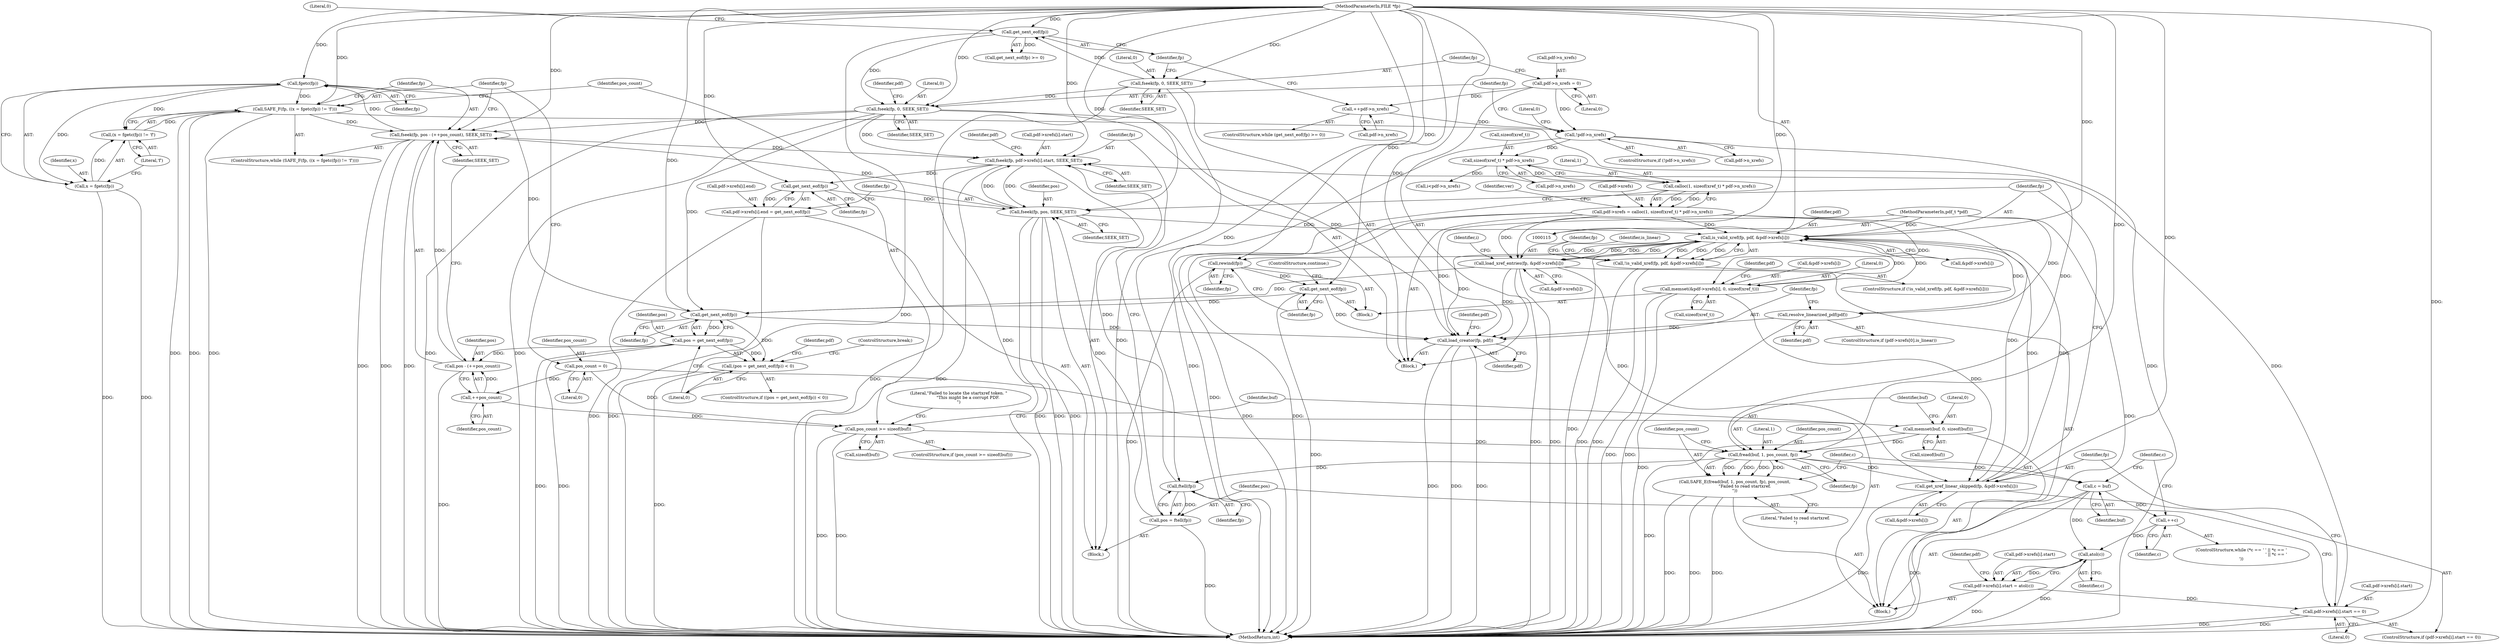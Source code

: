 digraph "0_pdfresurrect_0c4120fffa3dffe97b95c486a120eded82afe8a6_7@API" {
"1000213" [label="(Call,fgetc(fp))"];
"1000216" [label="(Call,fseek(fp, pos - (++pos_count), SEEK_SET))"];
"1000208" [label="(Call,SAFE_F(fp, ((x = fgetc(fp)) != 'f')))"];
"1000213" [label="(Call,fgetc(fp))"];
"1000190" [label="(Call,get_next_eof(fp))"];
"1000367" [label="(Call,get_next_eof(fp))"];
"1000365" [label="(Call,rewind(fp))"];
"1000327" [label="(Call,is_valid_xref(fp, pdf, &pdf->xrefs[i]))"];
"1000321" [label="(Call,fseek(fp, pos, SEEK_SET))"];
"1000319" [label="(Call,get_next_eof(fp))"];
"1000301" [label="(Call,fseek(fp, pdf->xrefs[i].start, SEEK_SET))"];
"1000299" [label="(Call,ftell(fp))"];
"1000240" [label="(Call,fread(buf, 1, pos_count, fp))"];
"1000234" [label="(Call,memset(buf, 0, sizeof(buf)))"];
"1000224" [label="(Call,pos_count >= sizeof(buf))"];
"1000220" [label="(Call,++pos_count)"];
"1000204" [label="(Call,pos_count = 0)"];
"1000116" [label="(MethodParameterIn,FILE *fp)"];
"1000278" [label="(Call,pdf->xrefs[i].start == 0)"];
"1000267" [label="(Call,pdf->xrefs[i].start = atol(c))"];
"1000275" [label="(Call,atol(c))"];
"1000247" [label="(Call,c = buf)"];
"1000265" [label="(Call,++c)"];
"1000155" [label="(Call,fseek(fp, 0, SEEK_SET))"];
"1000141" [label="(Call,get_next_eof(fp))"];
"1000135" [label="(Call,fseek(fp, 0, SEEK_SET))"];
"1000297" [label="(Call,pos = ftell(fp))"];
"1000287" [label="(Call,get_xref_linear_skipped(fp, &pdf->xrefs[i]))"];
"1000159" [label="(Call,pdf->xrefs = calloc(1, sizeof(xref_t) * pdf->n_xrefs))"];
"1000163" [label="(Call,calloc(1, sizeof(xref_t) * pdf->n_xrefs))"];
"1000165" [label="(Call,sizeof(xref_t) * pdf->n_xrefs)"];
"1000149" [label="(Call,!pdf->n_xrefs)"];
"1000144" [label="(Call,++pdf->n_xrefs)"];
"1000130" [label="(Call,pdf->n_xrefs = 0)"];
"1000346" [label="(Call,memset(&pdf->xrefs[i], 0, sizeof(xref_t)))"];
"1000370" [label="(Call,load_xref_entries(fp, &pdf->xrefs[i]))"];
"1000117" [label="(MethodParameterIn,pdf_t *pdf)"];
"1000210" [label="(Call,(x = fgetc(fp)) != 'f')"];
"1000211" [label="(Call,x = fgetc(fp))"];
"1000218" [label="(Call,pos - (++pos_count))"];
"1000188" [label="(Call,pos = get_next_eof(fp))"];
"1000311" [label="(Call,pdf->xrefs[i].end = get_next_eof(fp))"];
"1000326" [label="(Call,!is_valid_xref(fp, pdf, &pdf->xrefs[i]))"];
"1000187" [label="(Call,(pos = get_next_eof(fp)) < 0)"];
"1000388" [label="(Call,load_creator(fp, pdf))"];
"1000386" [label="(Call,resolve_linearized_pdf(pdf))"];
"1000239" [label="(Call,SAFE_E(fread(buf, 1, pos_count, fp), pos_count,\n               \"Failed to read startxref.\n\"))"];
"1000242" [label="(Literal,1)"];
"1000326" [label="(Call,!is_valid_xref(fp, pdf, &pdf->xrefs[i]))"];
"1000243" [label="(Identifier,pos_count)"];
"1000315" [label="(Identifier,pdf)"];
"1000220" [label="(Call,++pos_count)"];
"1000311" [label="(Call,pdf->xrefs[i].end = get_next_eof(fp))"];
"1000186" [label="(ControlStructure,if ((pos = get_next_eof(fp)) < 0))"];
"1000137" [label="(Literal,0)"];
"1000212" [label="(Identifier,x)"];
"1000386" [label="(Call,resolve_linearized_pdf(pdf))"];
"1000301" [label="(Call,fseek(fp, pdf->xrefs[i].start, SEEK_SET))"];
"1000117" [label="(MethodParameterIn,pdf_t *pdf)"];
"1000213" [label="(Call,fgetc(fp))"];
"1000141" [label="(Call,get_next_eof(fp))"];
"1000277" [label="(ControlStructure,if (pdf->xrefs[i].start == 0))"];
"1000210" [label="(Call,(x = fgetc(fp)) != 'f')"];
"1000219" [label="(Identifier,pos)"];
"1000156" [label="(Identifier,fp)"];
"1000118" [label="(Block,)"];
"1000390" [label="(Identifier,pdf)"];
"1000346" [label="(Call,memset(&pdf->xrefs[i], 0, sizeof(xref_t)))"];
"1000211" [label="(Call,x = fgetc(fp))"];
"1000217" [label="(Identifier,fp)"];
"1000178" [label="(Call,i<pdf->n_xrefs)"];
"1000240" [label="(Call,fread(buf, 1, pos_count, fp))"];
"1000265" [label="(Call,++c)"];
"1000275" [label="(Call,atol(c))"];
"1000116" [label="(MethodParameterIn,FILE *fp)"];
"1000241" [label="(Identifier,buf)"];
"1000154" [label="(Literal,0)"];
"1000145" [label="(Call,pdf->n_xrefs)"];
"1000209" [label="(Identifier,fp)"];
"1000234" [label="(Call,memset(buf, 0, sizeof(buf)))"];
"1000395" [label="(MethodReturn,int)"];
"1000328" [label="(Identifier,fp)"];
"1000236" [label="(Literal,0)"];
"1000144" [label="(Call,++pdf->n_xrefs)"];
"1000325" [label="(ControlStructure,if (!is_valid_xref(fp, pdf, &pdf->xrefs[i])))"];
"1000287" [label="(Call,get_xref_linear_skipped(fp, &pdf->xrefs[i]))"];
"1000321" [label="(Call,fseek(fp, pos, SEEK_SET))"];
"1000319" [label="(Call,get_next_eof(fp))"];
"1000247" [label="(Call,c = buf)"];
"1000367" [label="(Call,get_next_eof(fp))"];
"1000297" [label="(Call,pos = ftell(fp))"];
"1000143" [label="(Literal,0)"];
"1000371" [label="(Identifier,fp)"];
"1000215" [label="(Literal,'f')"];
"1000205" [label="(Identifier,pos_count)"];
"1000206" [label="(Literal,0)"];
"1000248" [label="(Identifier,c)"];
"1000323" [label="(Identifier,pos)"];
"1000189" [label="(Identifier,pos)"];
"1000161" [label="(Identifier,pdf)"];
"1000142" [label="(Identifier,fp)"];
"1000164" [label="(Literal,1)"];
"1000136" [label="(Identifier,fp)"];
"1000216" [label="(Call,fseek(fp, pos - (++pos_count), SEEK_SET))"];
"1000160" [label="(Call,pdf->xrefs)"];
"1000245" [label="(Identifier,pos_count)"];
"1000168" [label="(Call,pdf->n_xrefs)"];
"1000149" [label="(Call,!pdf->n_xrefs)"];
"1000244" [label="(Identifier,fp)"];
"1000365" [label="(Call,rewind(fp))"];
"1000226" [label="(Call,sizeof(buf))"];
"1000288" [label="(Identifier,fp)"];
"1000192" [label="(Literal,0)"];
"1000378" [label="(ControlStructure,if (pdf->xrefs[0].is_linear))"];
"1000310" [label="(Identifier,SEEK_SET)"];
"1000296" [label="(Block,)"];
"1000279" [label="(Call,pdf->xrefs[i].start)"];
"1000387" [label="(Identifier,pdf)"];
"1000370" [label="(Call,load_xref_entries(fp, &pdf->xrefs[i]))"];
"1000250" [label="(ControlStructure,while (*c == ' ' || *c == '\n' || *c == '\r'))"];
"1000224" [label="(Call,pos_count >= sizeof(buf))"];
"1000330" [label="(Call,&pdf->xrefs[i])"];
"1000130" [label="(Call,pdf->n_xrefs = 0)"];
"1000360" [label="(Identifier,pdf)"];
"1000372" [label="(Call,&pdf->xrefs[i])"];
"1000222" [label="(Identifier,SEEK_SET)"];
"1000249" [label="(Identifier,buf)"];
"1000155" [label="(Call,fseek(fp, 0, SEEK_SET))"];
"1000303" [label="(Call,pdf->xrefs[i].start)"];
"1000157" [label="(Literal,0)"];
"1000204" [label="(Call,pos_count = 0)"];
"1000190" [label="(Call,get_next_eof(fp))"];
"1000148" [label="(ControlStructure,if (!pdf->n_xrefs))"];
"1000289" [label="(Call,&pdf->xrefs[i])"];
"1000354" [label="(Call,sizeof(xref_t))"];
"1000320" [label="(Identifier,fp)"];
"1000299" [label="(Call,ftell(fp))"];
"1000230" [label="(Literal,\"Failed to locate the startxref token. \"\n              \"This might be a corrupt PDF.\n\")"];
"1000393" [label="(Identifier,pdf)"];
"1000300" [label="(Identifier,fp)"];
"1000131" [label="(Call,pdf->n_xrefs)"];
"1000282" [label="(Identifier,pdf)"];
"1000347" [label="(Call,&pdf->xrefs[i])"];
"1000329" [label="(Identifier,pdf)"];
"1000338" [label="(Identifier,is_linear)"];
"1000268" [label="(Call,pdf->xrefs[i].start)"];
"1000368" [label="(Identifier,fp)"];
"1000134" [label="(Literal,0)"];
"1000276" [label="(Identifier,c)"];
"1000150" [label="(Call,pdf->n_xrefs)"];
"1000336" [label="(Block,)"];
"1000158" [label="(Identifier,SEEK_SET)"];
"1000208" [label="(Call,SAFE_F(fp, ((x = fgetc(fp)) != 'f')))"];
"1000389" [label="(Identifier,fp)"];
"1000324" [label="(Identifier,SEEK_SET)"];
"1000369" [label="(ControlStructure,continue;)"];
"1000254" [label="(Identifier,c)"];
"1000327" [label="(Call,is_valid_xref(fp, pdf, &pdf->xrefs[i]))"];
"1000278" [label="(Call,pdf->xrefs[i].start == 0)"];
"1000139" [label="(ControlStructure,while (get_next_eof(fp) >= 0))"];
"1000166" [label="(Call,sizeof(xref_t))"];
"1000388" [label="(Call,load_creator(fp, pdf))"];
"1000188" [label="(Call,pos = get_next_eof(fp))"];
"1000198" [label="(Identifier,pdf)"];
"1000221" [label="(Identifier,pos_count)"];
"1000267" [label="(Call,pdf->xrefs[i].start = atol(c))"];
"1000246" [label="(Literal,\"Failed to read startxref.\n\")"];
"1000191" [label="(Identifier,fp)"];
"1000223" [label="(ControlStructure,if (pos_count >= sizeof(buf)))"];
"1000225" [label="(Identifier,pos_count)"];
"1000140" [label="(Call,get_next_eof(fp) >= 0)"];
"1000165" [label="(Call,sizeof(xref_t) * pdf->n_xrefs)"];
"1000286" [label="(Literal,0)"];
"1000184" [label="(Identifier,i)"];
"1000353" [label="(Literal,0)"];
"1000138" [label="(Identifier,SEEK_SET)"];
"1000214" [label="(Identifier,fp)"];
"1000135" [label="(Call,fseek(fp, 0, SEEK_SET))"];
"1000298" [label="(Identifier,pos)"];
"1000312" [label="(Call,pdf->xrefs[i].end)"];
"1000237" [label="(Call,sizeof(buf))"];
"1000266" [label="(Identifier,c)"];
"1000207" [label="(ControlStructure,while (SAFE_F(fp, ((x = fgetc(fp)) != 'f'))))"];
"1000159" [label="(Call,pdf->xrefs = calloc(1, sizeof(xref_t) * pdf->n_xrefs))"];
"1000187" [label="(Call,(pos = get_next_eof(fp)) < 0)"];
"1000322" [label="(Identifier,fp)"];
"1000235" [label="(Identifier,buf)"];
"1000163" [label="(Call,calloc(1, sizeof(xref_t) * pdf->n_xrefs))"];
"1000218" [label="(Call,pos - (++pos_count))"];
"1000172" [label="(Identifier,ver)"];
"1000185" [label="(Block,)"];
"1000193" [label="(ControlStructure,break;)"];
"1000302" [label="(Identifier,fp)"];
"1000239" [label="(Call,SAFE_E(fread(buf, 1, pos_count, fp), pos_count,\n               \"Failed to read startxref.\n\"))"];
"1000366" [label="(Identifier,fp)"];
"1000213" -> "1000211"  [label="AST: "];
"1000213" -> "1000214"  [label="CFG: "];
"1000214" -> "1000213"  [label="AST: "];
"1000211" -> "1000213"  [label="CFG: "];
"1000213" -> "1000208"  [label="DDG: "];
"1000213" -> "1000210"  [label="DDG: "];
"1000213" -> "1000211"  [label="DDG: "];
"1000216" -> "1000213"  [label="DDG: "];
"1000190" -> "1000213"  [label="DDG: "];
"1000116" -> "1000213"  [label="DDG: "];
"1000216" -> "1000207"  [label="AST: "];
"1000216" -> "1000222"  [label="CFG: "];
"1000217" -> "1000216"  [label="AST: "];
"1000218" -> "1000216"  [label="AST: "];
"1000222" -> "1000216"  [label="AST: "];
"1000209" -> "1000216"  [label="CFG: "];
"1000216" -> "1000395"  [label="DDG: "];
"1000216" -> "1000395"  [label="DDG: "];
"1000216" -> "1000395"  [label="DDG: "];
"1000208" -> "1000216"  [label="DDG: "];
"1000116" -> "1000216"  [label="DDG: "];
"1000218" -> "1000216"  [label="DDG: "];
"1000155" -> "1000216"  [label="DDG: "];
"1000321" -> "1000216"  [label="DDG: "];
"1000216" -> "1000301"  [label="DDG: "];
"1000208" -> "1000207"  [label="AST: "];
"1000208" -> "1000210"  [label="CFG: "];
"1000209" -> "1000208"  [label="AST: "];
"1000210" -> "1000208"  [label="AST: "];
"1000217" -> "1000208"  [label="CFG: "];
"1000225" -> "1000208"  [label="CFG: "];
"1000208" -> "1000395"  [label="DDG: "];
"1000208" -> "1000395"  [label="DDG: "];
"1000208" -> "1000395"  [label="DDG: "];
"1000116" -> "1000208"  [label="DDG: "];
"1000210" -> "1000208"  [label="DDG: "];
"1000208" -> "1000240"  [label="DDG: "];
"1000190" -> "1000188"  [label="AST: "];
"1000190" -> "1000191"  [label="CFG: "];
"1000191" -> "1000190"  [label="AST: "];
"1000188" -> "1000190"  [label="CFG: "];
"1000190" -> "1000187"  [label="DDG: "];
"1000190" -> "1000188"  [label="DDG: "];
"1000367" -> "1000190"  [label="DDG: "];
"1000155" -> "1000190"  [label="DDG: "];
"1000370" -> "1000190"  [label="DDG: "];
"1000116" -> "1000190"  [label="DDG: "];
"1000190" -> "1000388"  [label="DDG: "];
"1000367" -> "1000336"  [label="AST: "];
"1000367" -> "1000368"  [label="CFG: "];
"1000368" -> "1000367"  [label="AST: "];
"1000369" -> "1000367"  [label="CFG: "];
"1000367" -> "1000395"  [label="DDG: "];
"1000365" -> "1000367"  [label="DDG: "];
"1000116" -> "1000367"  [label="DDG: "];
"1000367" -> "1000388"  [label="DDG: "];
"1000365" -> "1000336"  [label="AST: "];
"1000365" -> "1000366"  [label="CFG: "];
"1000366" -> "1000365"  [label="AST: "];
"1000368" -> "1000365"  [label="CFG: "];
"1000365" -> "1000395"  [label="DDG: "];
"1000327" -> "1000365"  [label="DDG: "];
"1000116" -> "1000365"  [label="DDG: "];
"1000327" -> "1000326"  [label="AST: "];
"1000327" -> "1000330"  [label="CFG: "];
"1000328" -> "1000327"  [label="AST: "];
"1000329" -> "1000327"  [label="AST: "];
"1000330" -> "1000327"  [label="AST: "];
"1000326" -> "1000327"  [label="CFG: "];
"1000327" -> "1000395"  [label="DDG: "];
"1000327" -> "1000326"  [label="DDG: "];
"1000327" -> "1000326"  [label="DDG: "];
"1000327" -> "1000326"  [label="DDG: "];
"1000321" -> "1000327"  [label="DDG: "];
"1000287" -> "1000327"  [label="DDG: "];
"1000287" -> "1000327"  [label="DDG: "];
"1000116" -> "1000327"  [label="DDG: "];
"1000117" -> "1000327"  [label="DDG: "];
"1000159" -> "1000327"  [label="DDG: "];
"1000346" -> "1000327"  [label="DDG: "];
"1000370" -> "1000327"  [label="DDG: "];
"1000327" -> "1000346"  [label="DDG: "];
"1000327" -> "1000370"  [label="DDG: "];
"1000327" -> "1000370"  [label="DDG: "];
"1000327" -> "1000386"  [label="DDG: "];
"1000327" -> "1000388"  [label="DDG: "];
"1000321" -> "1000296"  [label="AST: "];
"1000321" -> "1000324"  [label="CFG: "];
"1000322" -> "1000321"  [label="AST: "];
"1000323" -> "1000321"  [label="AST: "];
"1000324" -> "1000321"  [label="AST: "];
"1000328" -> "1000321"  [label="CFG: "];
"1000321" -> "1000395"  [label="DDG: "];
"1000321" -> "1000395"  [label="DDG: "];
"1000321" -> "1000395"  [label="DDG: "];
"1000321" -> "1000301"  [label="DDG: "];
"1000319" -> "1000321"  [label="DDG: "];
"1000116" -> "1000321"  [label="DDG: "];
"1000297" -> "1000321"  [label="DDG: "];
"1000301" -> "1000321"  [label="DDG: "];
"1000319" -> "1000311"  [label="AST: "];
"1000319" -> "1000320"  [label="CFG: "];
"1000320" -> "1000319"  [label="AST: "];
"1000311" -> "1000319"  [label="CFG: "];
"1000319" -> "1000311"  [label="DDG: "];
"1000301" -> "1000319"  [label="DDG: "];
"1000116" -> "1000319"  [label="DDG: "];
"1000301" -> "1000296"  [label="AST: "];
"1000301" -> "1000310"  [label="CFG: "];
"1000302" -> "1000301"  [label="AST: "];
"1000303" -> "1000301"  [label="AST: "];
"1000310" -> "1000301"  [label="AST: "];
"1000315" -> "1000301"  [label="CFG: "];
"1000301" -> "1000395"  [label="DDG: "];
"1000301" -> "1000395"  [label="DDG: "];
"1000299" -> "1000301"  [label="DDG: "];
"1000116" -> "1000301"  [label="DDG: "];
"1000278" -> "1000301"  [label="DDG: "];
"1000155" -> "1000301"  [label="DDG: "];
"1000299" -> "1000297"  [label="AST: "];
"1000299" -> "1000300"  [label="CFG: "];
"1000300" -> "1000299"  [label="AST: "];
"1000297" -> "1000299"  [label="CFG: "];
"1000299" -> "1000297"  [label="DDG: "];
"1000240" -> "1000299"  [label="DDG: "];
"1000116" -> "1000299"  [label="DDG: "];
"1000240" -> "1000239"  [label="AST: "];
"1000240" -> "1000244"  [label="CFG: "];
"1000241" -> "1000240"  [label="AST: "];
"1000242" -> "1000240"  [label="AST: "];
"1000243" -> "1000240"  [label="AST: "];
"1000244" -> "1000240"  [label="AST: "];
"1000245" -> "1000240"  [label="CFG: "];
"1000240" -> "1000239"  [label="DDG: "];
"1000240" -> "1000239"  [label="DDG: "];
"1000240" -> "1000239"  [label="DDG: "];
"1000240" -> "1000239"  [label="DDG: "];
"1000234" -> "1000240"  [label="DDG: "];
"1000224" -> "1000240"  [label="DDG: "];
"1000116" -> "1000240"  [label="DDG: "];
"1000240" -> "1000247"  [label="DDG: "];
"1000240" -> "1000287"  [label="DDG: "];
"1000234" -> "1000185"  [label="AST: "];
"1000234" -> "1000237"  [label="CFG: "];
"1000235" -> "1000234"  [label="AST: "];
"1000236" -> "1000234"  [label="AST: "];
"1000237" -> "1000234"  [label="AST: "];
"1000241" -> "1000234"  [label="CFG: "];
"1000234" -> "1000395"  [label="DDG: "];
"1000224" -> "1000223"  [label="AST: "];
"1000224" -> "1000226"  [label="CFG: "];
"1000225" -> "1000224"  [label="AST: "];
"1000226" -> "1000224"  [label="AST: "];
"1000230" -> "1000224"  [label="CFG: "];
"1000235" -> "1000224"  [label="CFG: "];
"1000224" -> "1000395"  [label="DDG: "];
"1000224" -> "1000395"  [label="DDG: "];
"1000220" -> "1000224"  [label="DDG: "];
"1000204" -> "1000224"  [label="DDG: "];
"1000220" -> "1000218"  [label="AST: "];
"1000220" -> "1000221"  [label="CFG: "];
"1000221" -> "1000220"  [label="AST: "];
"1000218" -> "1000220"  [label="CFG: "];
"1000220" -> "1000218"  [label="DDG: "];
"1000204" -> "1000220"  [label="DDG: "];
"1000204" -> "1000185"  [label="AST: "];
"1000204" -> "1000206"  [label="CFG: "];
"1000205" -> "1000204"  [label="AST: "];
"1000206" -> "1000204"  [label="AST: "];
"1000209" -> "1000204"  [label="CFG: "];
"1000116" -> "1000115"  [label="AST: "];
"1000116" -> "1000395"  [label="DDG: "];
"1000116" -> "1000135"  [label="DDG: "];
"1000116" -> "1000141"  [label="DDG: "];
"1000116" -> "1000155"  [label="DDG: "];
"1000116" -> "1000287"  [label="DDG: "];
"1000116" -> "1000370"  [label="DDG: "];
"1000116" -> "1000388"  [label="DDG: "];
"1000278" -> "1000277"  [label="AST: "];
"1000278" -> "1000286"  [label="CFG: "];
"1000279" -> "1000278"  [label="AST: "];
"1000286" -> "1000278"  [label="AST: "];
"1000288" -> "1000278"  [label="CFG: "];
"1000298" -> "1000278"  [label="CFG: "];
"1000278" -> "1000395"  [label="DDG: "];
"1000278" -> "1000395"  [label="DDG: "];
"1000267" -> "1000278"  [label="DDG: "];
"1000267" -> "1000185"  [label="AST: "];
"1000267" -> "1000275"  [label="CFG: "];
"1000268" -> "1000267"  [label="AST: "];
"1000275" -> "1000267"  [label="AST: "];
"1000282" -> "1000267"  [label="CFG: "];
"1000267" -> "1000395"  [label="DDG: "];
"1000275" -> "1000267"  [label="DDG: "];
"1000275" -> "1000276"  [label="CFG: "];
"1000276" -> "1000275"  [label="AST: "];
"1000275" -> "1000395"  [label="DDG: "];
"1000247" -> "1000275"  [label="DDG: "];
"1000265" -> "1000275"  [label="DDG: "];
"1000247" -> "1000185"  [label="AST: "];
"1000247" -> "1000249"  [label="CFG: "];
"1000248" -> "1000247"  [label="AST: "];
"1000249" -> "1000247"  [label="AST: "];
"1000254" -> "1000247"  [label="CFG: "];
"1000247" -> "1000395"  [label="DDG: "];
"1000247" -> "1000265"  [label="DDG: "];
"1000265" -> "1000250"  [label="AST: "];
"1000265" -> "1000266"  [label="CFG: "];
"1000266" -> "1000265"  [label="AST: "];
"1000254" -> "1000265"  [label="CFG: "];
"1000155" -> "1000118"  [label="AST: "];
"1000155" -> "1000158"  [label="CFG: "];
"1000156" -> "1000155"  [label="AST: "];
"1000157" -> "1000155"  [label="AST: "];
"1000158" -> "1000155"  [label="AST: "];
"1000161" -> "1000155"  [label="CFG: "];
"1000155" -> "1000395"  [label="DDG: "];
"1000155" -> "1000395"  [label="DDG: "];
"1000141" -> "1000155"  [label="DDG: "];
"1000135" -> "1000155"  [label="DDG: "];
"1000155" -> "1000388"  [label="DDG: "];
"1000141" -> "1000140"  [label="AST: "];
"1000141" -> "1000142"  [label="CFG: "];
"1000142" -> "1000141"  [label="AST: "];
"1000143" -> "1000141"  [label="CFG: "];
"1000141" -> "1000395"  [label="DDG: "];
"1000141" -> "1000140"  [label="DDG: "];
"1000135" -> "1000141"  [label="DDG: "];
"1000135" -> "1000118"  [label="AST: "];
"1000135" -> "1000138"  [label="CFG: "];
"1000136" -> "1000135"  [label="AST: "];
"1000137" -> "1000135"  [label="AST: "];
"1000138" -> "1000135"  [label="AST: "];
"1000142" -> "1000135"  [label="CFG: "];
"1000135" -> "1000395"  [label="DDG: "];
"1000135" -> "1000395"  [label="DDG: "];
"1000297" -> "1000296"  [label="AST: "];
"1000298" -> "1000297"  [label="AST: "];
"1000302" -> "1000297"  [label="CFG: "];
"1000297" -> "1000395"  [label="DDG: "];
"1000287" -> "1000277"  [label="AST: "];
"1000287" -> "1000289"  [label="CFG: "];
"1000288" -> "1000287"  [label="AST: "];
"1000289" -> "1000287"  [label="AST: "];
"1000328" -> "1000287"  [label="CFG: "];
"1000287" -> "1000395"  [label="DDG: "];
"1000159" -> "1000287"  [label="DDG: "];
"1000346" -> "1000287"  [label="DDG: "];
"1000370" -> "1000287"  [label="DDG: "];
"1000159" -> "1000118"  [label="AST: "];
"1000159" -> "1000163"  [label="CFG: "];
"1000160" -> "1000159"  [label="AST: "];
"1000163" -> "1000159"  [label="AST: "];
"1000172" -> "1000159"  [label="CFG: "];
"1000159" -> "1000395"  [label="DDG: "];
"1000159" -> "1000395"  [label="DDG: "];
"1000163" -> "1000159"  [label="DDG: "];
"1000163" -> "1000159"  [label="DDG: "];
"1000159" -> "1000346"  [label="DDG: "];
"1000159" -> "1000370"  [label="DDG: "];
"1000163" -> "1000165"  [label="CFG: "];
"1000164" -> "1000163"  [label="AST: "];
"1000165" -> "1000163"  [label="AST: "];
"1000163" -> "1000395"  [label="DDG: "];
"1000165" -> "1000163"  [label="DDG: "];
"1000165" -> "1000168"  [label="CFG: "];
"1000166" -> "1000165"  [label="AST: "];
"1000168" -> "1000165"  [label="AST: "];
"1000149" -> "1000165"  [label="DDG: "];
"1000165" -> "1000178"  [label="DDG: "];
"1000149" -> "1000148"  [label="AST: "];
"1000149" -> "1000150"  [label="CFG: "];
"1000150" -> "1000149"  [label="AST: "];
"1000154" -> "1000149"  [label="CFG: "];
"1000156" -> "1000149"  [label="CFG: "];
"1000149" -> "1000395"  [label="DDG: "];
"1000149" -> "1000395"  [label="DDG: "];
"1000144" -> "1000149"  [label="DDG: "];
"1000130" -> "1000149"  [label="DDG: "];
"1000144" -> "1000139"  [label="AST: "];
"1000144" -> "1000145"  [label="CFG: "];
"1000145" -> "1000144"  [label="AST: "];
"1000142" -> "1000144"  [label="CFG: "];
"1000130" -> "1000144"  [label="DDG: "];
"1000130" -> "1000118"  [label="AST: "];
"1000130" -> "1000134"  [label="CFG: "];
"1000131" -> "1000130"  [label="AST: "];
"1000134" -> "1000130"  [label="AST: "];
"1000136" -> "1000130"  [label="CFG: "];
"1000346" -> "1000336"  [label="AST: "];
"1000346" -> "1000354"  [label="CFG: "];
"1000347" -> "1000346"  [label="AST: "];
"1000353" -> "1000346"  [label="AST: "];
"1000354" -> "1000346"  [label="AST: "];
"1000360" -> "1000346"  [label="CFG: "];
"1000346" -> "1000395"  [label="DDG: "];
"1000346" -> "1000395"  [label="DDG: "];
"1000370" -> "1000185"  [label="AST: "];
"1000370" -> "1000372"  [label="CFG: "];
"1000371" -> "1000370"  [label="AST: "];
"1000372" -> "1000370"  [label="AST: "];
"1000184" -> "1000370"  [label="CFG: "];
"1000370" -> "1000395"  [label="DDG: "];
"1000370" -> "1000395"  [label="DDG: "];
"1000370" -> "1000388"  [label="DDG: "];
"1000117" -> "1000115"  [label="AST: "];
"1000117" -> "1000395"  [label="DDG: "];
"1000117" -> "1000386"  [label="DDG: "];
"1000117" -> "1000388"  [label="DDG: "];
"1000210" -> "1000215"  [label="CFG: "];
"1000211" -> "1000210"  [label="AST: "];
"1000215" -> "1000210"  [label="AST: "];
"1000211" -> "1000210"  [label="DDG: "];
"1000212" -> "1000211"  [label="AST: "];
"1000215" -> "1000211"  [label="CFG: "];
"1000211" -> "1000395"  [label="DDG: "];
"1000211" -> "1000395"  [label="DDG: "];
"1000219" -> "1000218"  [label="AST: "];
"1000222" -> "1000218"  [label="CFG: "];
"1000218" -> "1000395"  [label="DDG: "];
"1000188" -> "1000218"  [label="DDG: "];
"1000188" -> "1000187"  [label="AST: "];
"1000189" -> "1000188"  [label="AST: "];
"1000192" -> "1000188"  [label="CFG: "];
"1000188" -> "1000395"  [label="DDG: "];
"1000188" -> "1000395"  [label="DDG: "];
"1000188" -> "1000187"  [label="DDG: "];
"1000311" -> "1000296"  [label="AST: "];
"1000312" -> "1000311"  [label="AST: "];
"1000322" -> "1000311"  [label="CFG: "];
"1000311" -> "1000395"  [label="DDG: "];
"1000311" -> "1000395"  [label="DDG: "];
"1000326" -> "1000325"  [label="AST: "];
"1000338" -> "1000326"  [label="CFG: "];
"1000371" -> "1000326"  [label="CFG: "];
"1000326" -> "1000395"  [label="DDG: "];
"1000326" -> "1000395"  [label="DDG: "];
"1000187" -> "1000186"  [label="AST: "];
"1000187" -> "1000192"  [label="CFG: "];
"1000192" -> "1000187"  [label="AST: "];
"1000193" -> "1000187"  [label="CFG: "];
"1000198" -> "1000187"  [label="CFG: "];
"1000187" -> "1000395"  [label="DDG: "];
"1000388" -> "1000118"  [label="AST: "];
"1000388" -> "1000390"  [label="CFG: "];
"1000389" -> "1000388"  [label="AST: "];
"1000390" -> "1000388"  [label="AST: "];
"1000393" -> "1000388"  [label="CFG: "];
"1000388" -> "1000395"  [label="DDG: "];
"1000388" -> "1000395"  [label="DDG: "];
"1000388" -> "1000395"  [label="DDG: "];
"1000386" -> "1000388"  [label="DDG: "];
"1000386" -> "1000378"  [label="AST: "];
"1000386" -> "1000387"  [label="CFG: "];
"1000387" -> "1000386"  [label="AST: "];
"1000389" -> "1000386"  [label="CFG: "];
"1000386" -> "1000395"  [label="DDG: "];
"1000239" -> "1000185"  [label="AST: "];
"1000239" -> "1000246"  [label="CFG: "];
"1000245" -> "1000239"  [label="AST: "];
"1000246" -> "1000239"  [label="AST: "];
"1000248" -> "1000239"  [label="CFG: "];
"1000239" -> "1000395"  [label="DDG: "];
"1000239" -> "1000395"  [label="DDG: "];
"1000239" -> "1000395"  [label="DDG: "];
}
